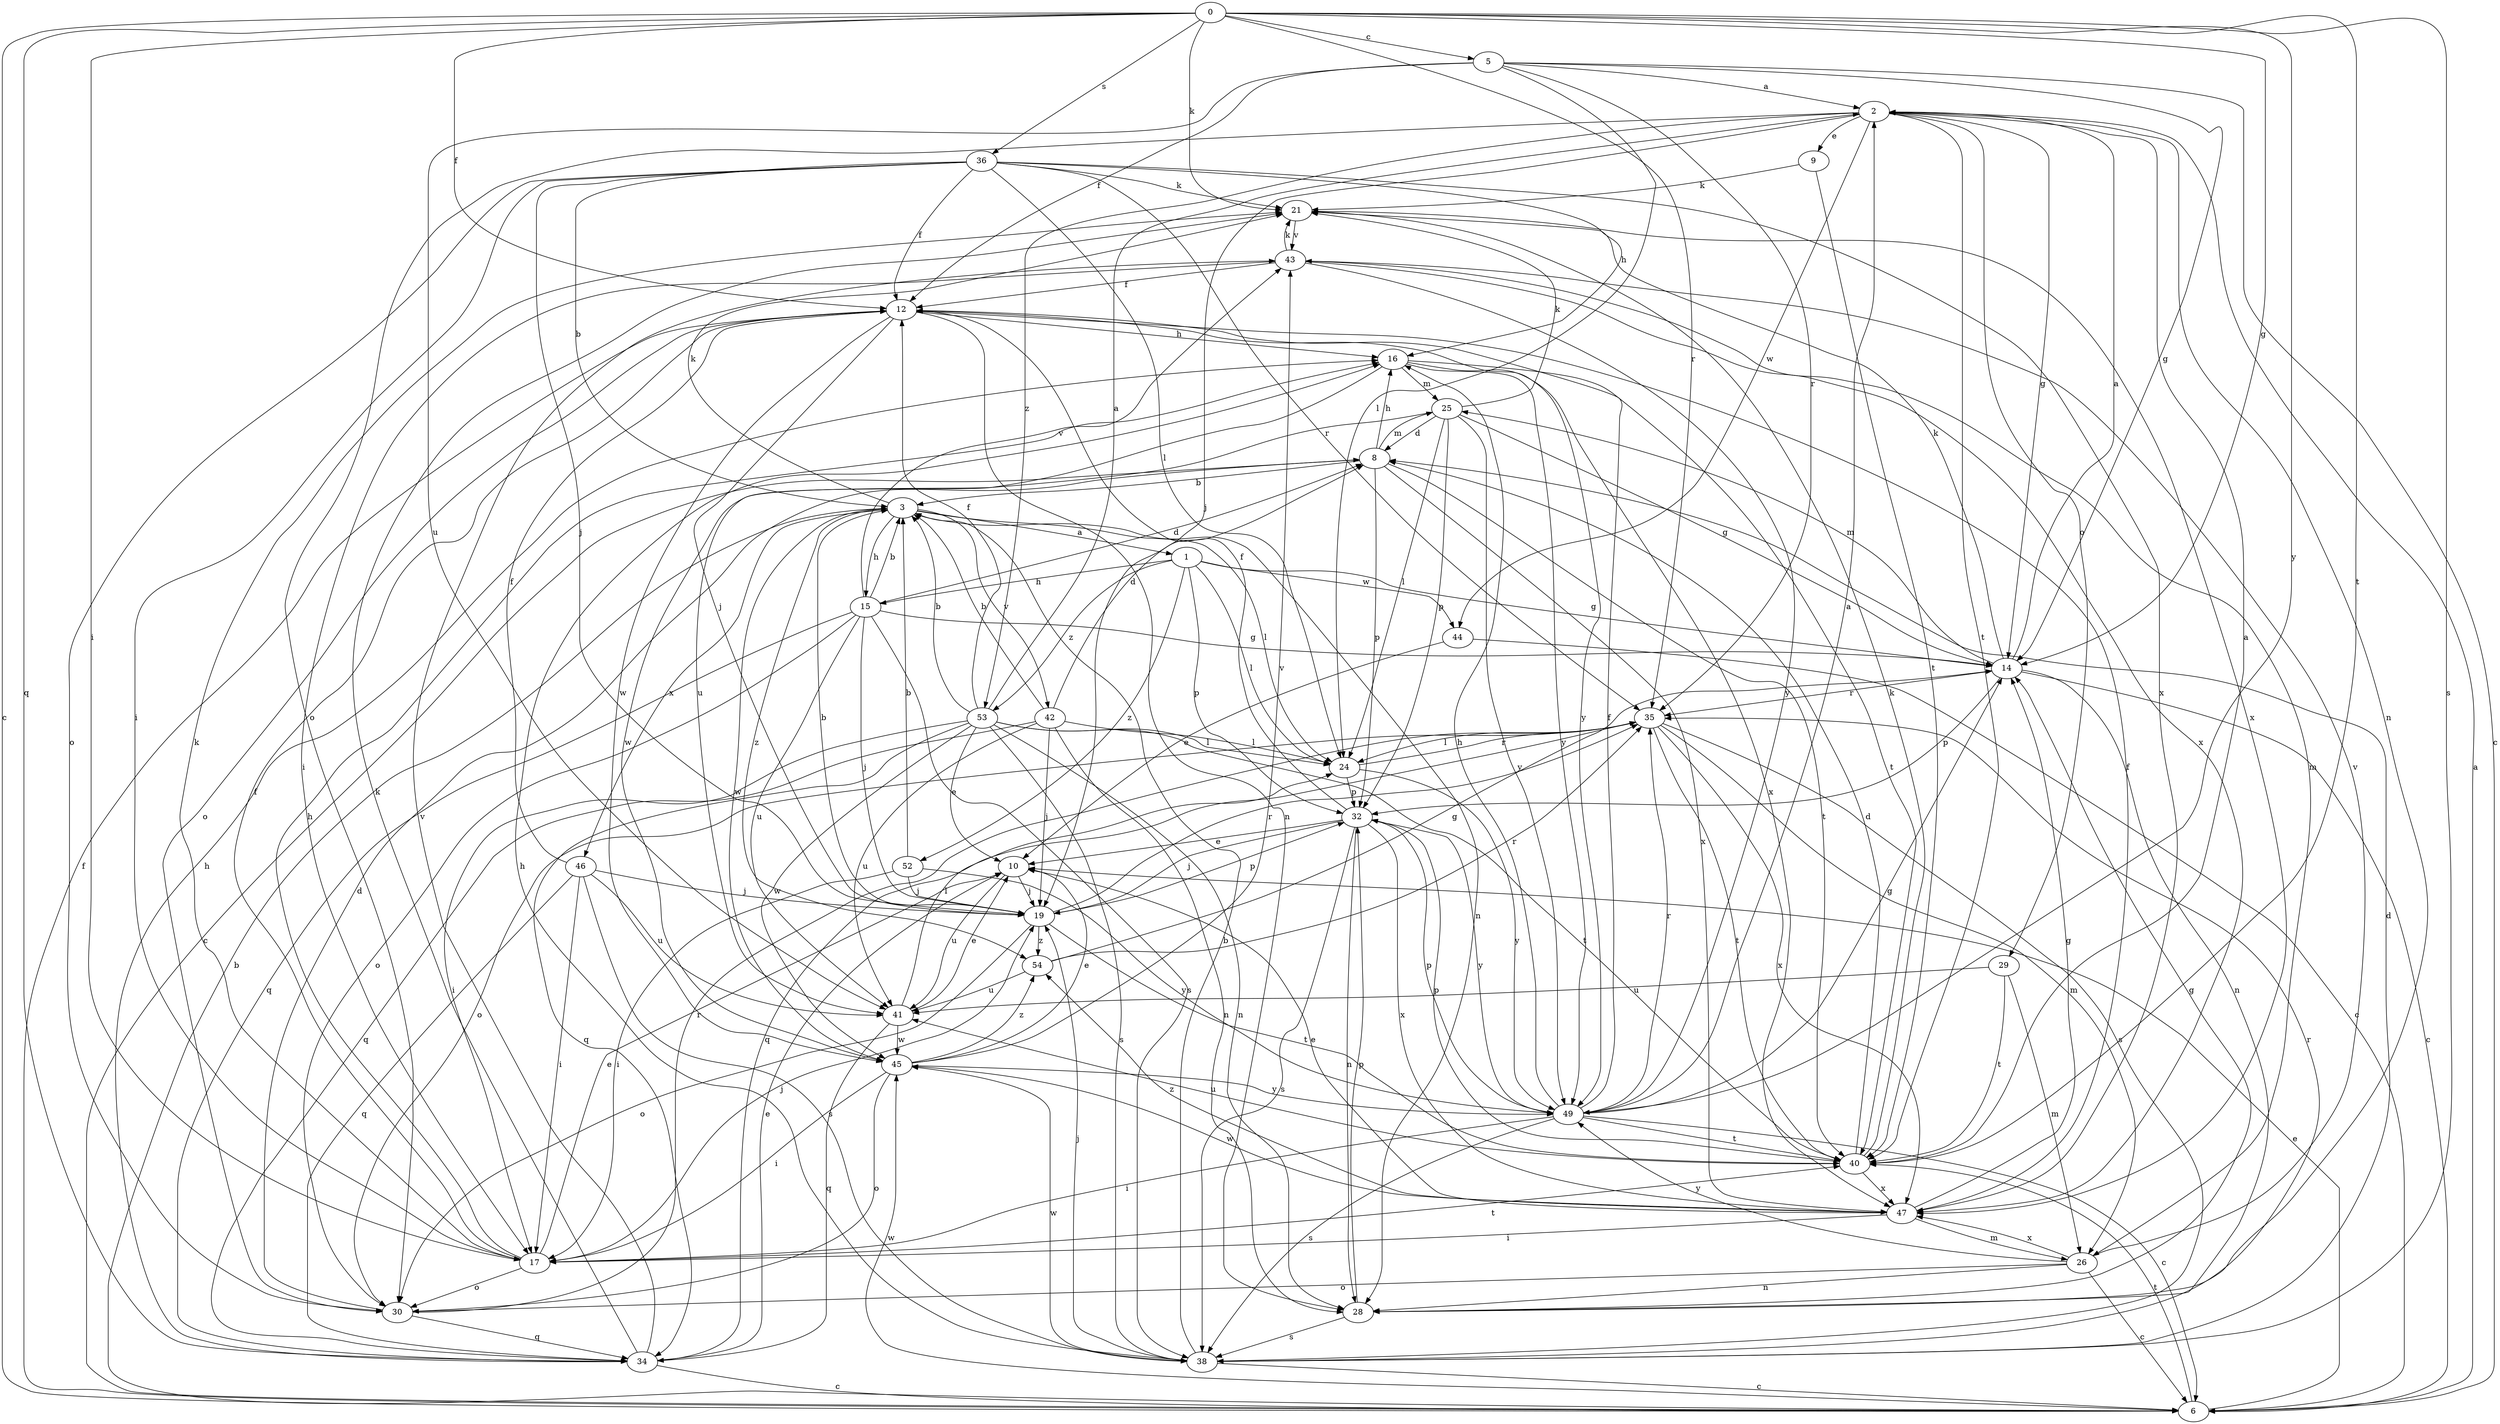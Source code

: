 strict digraph  {
0;
1;
2;
3;
5;
6;
8;
9;
10;
12;
14;
15;
16;
17;
19;
21;
24;
25;
26;
28;
29;
30;
32;
34;
35;
36;
38;
40;
41;
42;
43;
44;
45;
46;
47;
49;
52;
53;
54;
0 -> 5  [label=c];
0 -> 6  [label=c];
0 -> 12  [label=f];
0 -> 14  [label=g];
0 -> 17  [label=i];
0 -> 21  [label=k];
0 -> 34  [label=q];
0 -> 35  [label=r];
0 -> 36  [label=s];
0 -> 38  [label=s];
0 -> 40  [label=t];
0 -> 49  [label=y];
1 -> 14  [label=g];
1 -> 15  [label=h];
1 -> 24  [label=l];
1 -> 32  [label=p];
1 -> 44  [label=w];
1 -> 52  [label=z];
1 -> 53  [label=z];
2 -> 9  [label=e];
2 -> 14  [label=g];
2 -> 19  [label=j];
2 -> 28  [label=n];
2 -> 29  [label=o];
2 -> 30  [label=o];
2 -> 40  [label=t];
2 -> 44  [label=w];
2 -> 53  [label=z];
3 -> 1  [label=a];
3 -> 15  [label=h];
3 -> 21  [label=k];
3 -> 24  [label=l];
3 -> 28  [label=n];
3 -> 42  [label=v];
3 -> 45  [label=w];
3 -> 46  [label=x];
3 -> 54  [label=z];
5 -> 2  [label=a];
5 -> 6  [label=c];
5 -> 12  [label=f];
5 -> 14  [label=g];
5 -> 24  [label=l];
5 -> 35  [label=r];
5 -> 41  [label=u];
6 -> 2  [label=a];
6 -> 3  [label=b];
6 -> 10  [label=e];
6 -> 12  [label=f];
6 -> 40  [label=t];
6 -> 45  [label=w];
8 -> 3  [label=b];
8 -> 6  [label=c];
8 -> 16  [label=h];
8 -> 25  [label=m];
8 -> 32  [label=p];
8 -> 40  [label=t];
8 -> 47  [label=x];
9 -> 21  [label=k];
9 -> 40  [label=t];
10 -> 19  [label=j];
10 -> 41  [label=u];
12 -> 16  [label=h];
12 -> 19  [label=j];
12 -> 28  [label=n];
12 -> 30  [label=o];
12 -> 45  [label=w];
12 -> 49  [label=y];
14 -> 2  [label=a];
14 -> 6  [label=c];
14 -> 21  [label=k];
14 -> 25  [label=m];
14 -> 28  [label=n];
14 -> 32  [label=p];
14 -> 35  [label=r];
15 -> 3  [label=b];
15 -> 8  [label=d];
15 -> 14  [label=g];
15 -> 19  [label=j];
15 -> 30  [label=o];
15 -> 34  [label=q];
15 -> 38  [label=s];
15 -> 41  [label=u];
15 -> 43  [label=v];
16 -> 25  [label=m];
16 -> 40  [label=t];
16 -> 41  [label=u];
16 -> 47  [label=x];
16 -> 49  [label=y];
17 -> 10  [label=e];
17 -> 12  [label=f];
17 -> 16  [label=h];
17 -> 19  [label=j];
17 -> 21  [label=k];
17 -> 30  [label=o];
17 -> 40  [label=t];
19 -> 3  [label=b];
19 -> 30  [label=o];
19 -> 32  [label=p];
19 -> 35  [label=r];
19 -> 40  [label=t];
19 -> 54  [label=z];
21 -> 43  [label=v];
21 -> 47  [label=x];
24 -> 32  [label=p];
24 -> 35  [label=r];
24 -> 49  [label=y];
25 -> 8  [label=d];
25 -> 14  [label=g];
25 -> 21  [label=k];
25 -> 24  [label=l];
25 -> 32  [label=p];
25 -> 45  [label=w];
25 -> 49  [label=y];
26 -> 6  [label=c];
26 -> 28  [label=n];
26 -> 30  [label=o];
26 -> 43  [label=v];
26 -> 47  [label=x];
26 -> 49  [label=y];
28 -> 14  [label=g];
28 -> 32  [label=p];
28 -> 38  [label=s];
29 -> 26  [label=m];
29 -> 40  [label=t];
29 -> 41  [label=u];
30 -> 8  [label=d];
30 -> 34  [label=q];
30 -> 35  [label=r];
32 -> 10  [label=e];
32 -> 12  [label=f];
32 -> 19  [label=j];
32 -> 28  [label=n];
32 -> 38  [label=s];
32 -> 47  [label=x];
32 -> 49  [label=y];
34 -> 6  [label=c];
34 -> 10  [label=e];
34 -> 16  [label=h];
34 -> 21  [label=k];
34 -> 43  [label=v];
35 -> 24  [label=l];
35 -> 26  [label=m];
35 -> 30  [label=o];
35 -> 34  [label=q];
35 -> 38  [label=s];
35 -> 40  [label=t];
35 -> 47  [label=x];
36 -> 3  [label=b];
36 -> 12  [label=f];
36 -> 16  [label=h];
36 -> 17  [label=i];
36 -> 19  [label=j];
36 -> 21  [label=k];
36 -> 24  [label=l];
36 -> 30  [label=o];
36 -> 35  [label=r];
36 -> 47  [label=x];
38 -> 3  [label=b];
38 -> 6  [label=c];
38 -> 8  [label=d];
38 -> 16  [label=h];
38 -> 19  [label=j];
38 -> 35  [label=r];
38 -> 45  [label=w];
40 -> 2  [label=a];
40 -> 8  [label=d];
40 -> 21  [label=k];
40 -> 32  [label=p];
40 -> 41  [label=u];
40 -> 47  [label=x];
41 -> 10  [label=e];
41 -> 24  [label=l];
41 -> 34  [label=q];
41 -> 45  [label=w];
42 -> 3  [label=b];
42 -> 8  [label=d];
42 -> 19  [label=j];
42 -> 24  [label=l];
42 -> 28  [label=n];
42 -> 34  [label=q];
42 -> 41  [label=u];
43 -> 12  [label=f];
43 -> 17  [label=i];
43 -> 21  [label=k];
43 -> 26  [label=m];
43 -> 47  [label=x];
43 -> 49  [label=y];
44 -> 6  [label=c];
44 -> 10  [label=e];
45 -> 10  [label=e];
45 -> 17  [label=i];
45 -> 30  [label=o];
45 -> 43  [label=v];
45 -> 49  [label=y];
45 -> 54  [label=z];
46 -> 12  [label=f];
46 -> 17  [label=i];
46 -> 19  [label=j];
46 -> 34  [label=q];
46 -> 38  [label=s];
46 -> 41  [label=u];
47 -> 10  [label=e];
47 -> 12  [label=f];
47 -> 14  [label=g];
47 -> 17  [label=i];
47 -> 26  [label=m];
47 -> 45  [label=w];
47 -> 54  [label=z];
49 -> 2  [label=a];
49 -> 6  [label=c];
49 -> 12  [label=f];
49 -> 14  [label=g];
49 -> 16  [label=h];
49 -> 17  [label=i];
49 -> 32  [label=p];
49 -> 35  [label=r];
49 -> 38  [label=s];
49 -> 40  [label=t];
52 -> 3  [label=b];
52 -> 17  [label=i];
52 -> 19  [label=j];
52 -> 49  [label=y];
53 -> 2  [label=a];
53 -> 3  [label=b];
53 -> 10  [label=e];
53 -> 12  [label=f];
53 -> 17  [label=i];
53 -> 24  [label=l];
53 -> 28  [label=n];
53 -> 34  [label=q];
53 -> 38  [label=s];
53 -> 40  [label=t];
53 -> 45  [label=w];
54 -> 14  [label=g];
54 -> 35  [label=r];
54 -> 41  [label=u];
}
